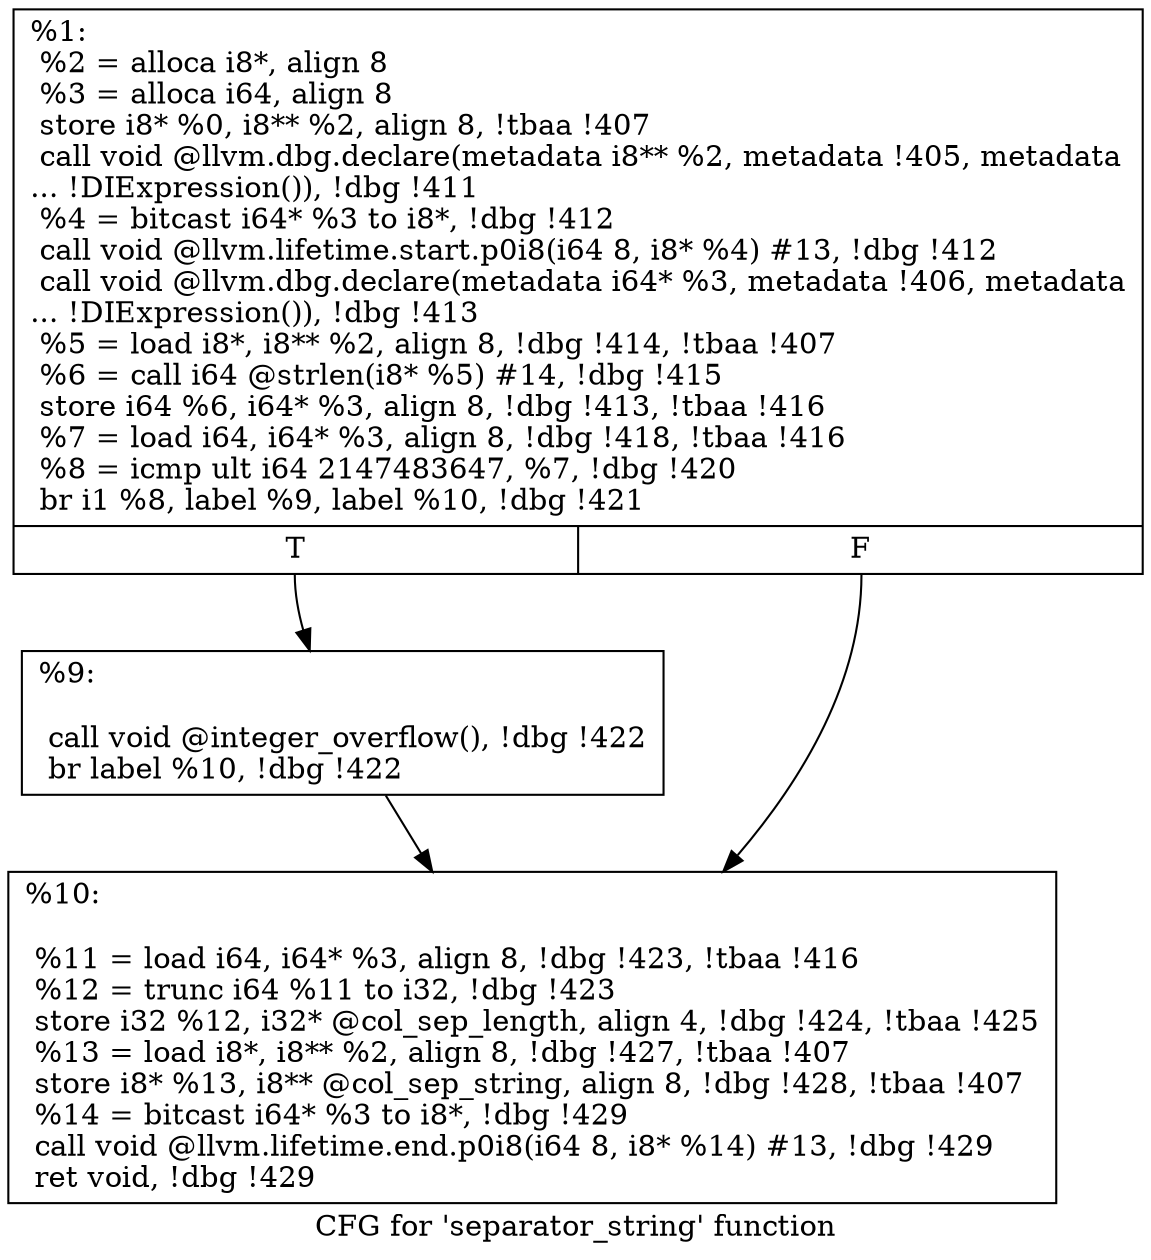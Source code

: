 digraph "CFG for 'separator_string' function" {
	label="CFG for 'separator_string' function";

	Node0x2083020 [shape=record,label="{%1:\l  %2 = alloca i8*, align 8\l  %3 = alloca i64, align 8\l  store i8* %0, i8** %2, align 8, !tbaa !407\l  call void @llvm.dbg.declare(metadata i8** %2, metadata !405, metadata\l... !DIExpression()), !dbg !411\l  %4 = bitcast i64* %3 to i8*, !dbg !412\l  call void @llvm.lifetime.start.p0i8(i64 8, i8* %4) #13, !dbg !412\l  call void @llvm.dbg.declare(metadata i64* %3, metadata !406, metadata\l... !DIExpression()), !dbg !413\l  %5 = load i8*, i8** %2, align 8, !dbg !414, !tbaa !407\l  %6 = call i64 @strlen(i8* %5) #14, !dbg !415\l  store i64 %6, i64* %3, align 8, !dbg !413, !tbaa !416\l  %7 = load i64, i64* %3, align 8, !dbg !418, !tbaa !416\l  %8 = icmp ult i64 2147483647, %7, !dbg !420\l  br i1 %8, label %9, label %10, !dbg !421\l|{<s0>T|<s1>F}}"];
	Node0x2083020:s0 -> Node0x20858b0;
	Node0x2083020:s1 -> Node0x2085900;
	Node0x20858b0 [shape=record,label="{%9:\l\l  call void @integer_overflow(), !dbg !422\l  br label %10, !dbg !422\l}"];
	Node0x20858b0 -> Node0x2085900;
	Node0x2085900 [shape=record,label="{%10:\l\l  %11 = load i64, i64* %3, align 8, !dbg !423, !tbaa !416\l  %12 = trunc i64 %11 to i32, !dbg !423\l  store i32 %12, i32* @col_sep_length, align 4, !dbg !424, !tbaa !425\l  %13 = load i8*, i8** %2, align 8, !dbg !427, !tbaa !407\l  store i8* %13, i8** @col_sep_string, align 8, !dbg !428, !tbaa !407\l  %14 = bitcast i64* %3 to i8*, !dbg !429\l  call void @llvm.lifetime.end.p0i8(i64 8, i8* %14) #13, !dbg !429\l  ret void, !dbg !429\l}"];
}

